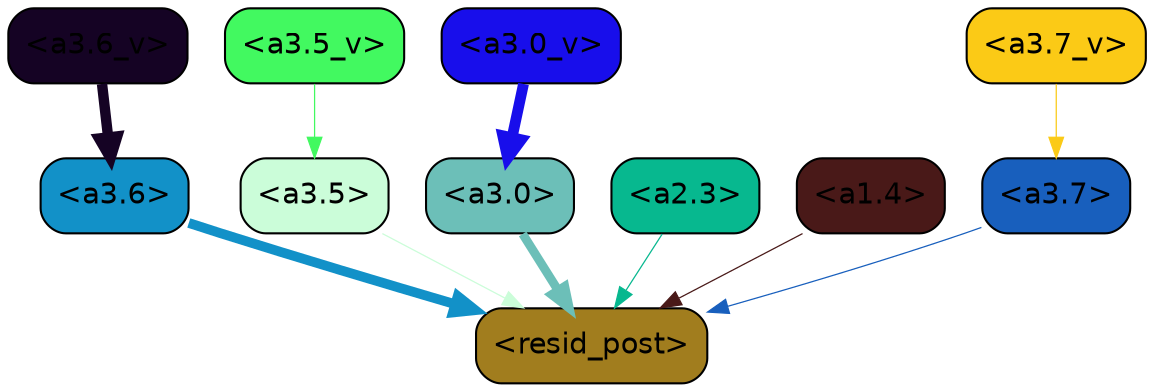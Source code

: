 strict digraph "" {
	graph [bgcolor=transparent,
		layout=dot,
		overlap=false,
		splines=true
	];
	"<a3.7>"	[color=black,
		fillcolor="#185fbd",
		fontname=Helvetica,
		shape=box,
		style="filled, rounded"];
	"<resid_post>"	[color=black,
		fillcolor="#a17d1e",
		fontname=Helvetica,
		shape=box,
		style="filled, rounded"];
	"<a3.7>" -> "<resid_post>"	[color="#185fbd",
		penwidth=0.6];
	"<a3.6>"	[color=black,
		fillcolor="#1291c8",
		fontname=Helvetica,
		shape=box,
		style="filled, rounded"];
	"<a3.6>" -> "<resid_post>"	[color="#1291c8",
		penwidth=4.670643210411072];
	"<a3.5>"	[color=black,
		fillcolor="#cbfdd9",
		fontname=Helvetica,
		shape=box,
		style="filled, rounded"];
	"<a3.5>" -> "<resid_post>"	[color="#cbfdd9",
		penwidth=0.6];
	"<a3.0>"	[color=black,
		fillcolor="#6cbfb8",
		fontname=Helvetica,
		shape=box,
		style="filled, rounded"];
	"<a3.0>" -> "<resid_post>"	[color="#6cbfb8",
		penwidth=4.246885180473328];
	"<a2.3>"	[color=black,
		fillcolor="#07b88f",
		fontname=Helvetica,
		shape=box,
		style="filled, rounded"];
	"<a2.3>" -> "<resid_post>"	[color="#07b88f",
		penwidth=0.6];
	"<a1.4>"	[color=black,
		fillcolor="#491918",
		fontname=Helvetica,
		shape=box,
		style="filled, rounded"];
	"<a1.4>" -> "<resid_post>"	[color="#491918",
		penwidth=0.6];
	"<a3.7_v>"	[color=black,
		fillcolor="#fbca16",
		fontname=Helvetica,
		shape=box,
		style="filled, rounded"];
	"<a3.7_v>" -> "<a3.7>"	[color="#fbca16",
		penwidth=0.6];
	"<a3.6_v>"	[color=black,
		fillcolor="#150324",
		fontname=Helvetica,
		shape=box,
		style="filled, rounded"];
	"<a3.6_v>" -> "<a3.6>"	[color="#150324",
		penwidth=5.002329230308533];
	"<a3.5_v>"	[color=black,
		fillcolor="#42f960",
		fontname=Helvetica,
		shape=box,
		style="filled, rounded"];
	"<a3.5_v>" -> "<a3.5>"	[color="#42f960",
		penwidth=0.6];
	"<a3.0_v>"	[color=black,
		fillcolor="#180eeb",
		fontname=Helvetica,
		shape=box,
		style="filled, rounded"];
	"<a3.0_v>" -> "<a3.0>"	[color="#180eeb",
		penwidth=5.188832879066467];
}
